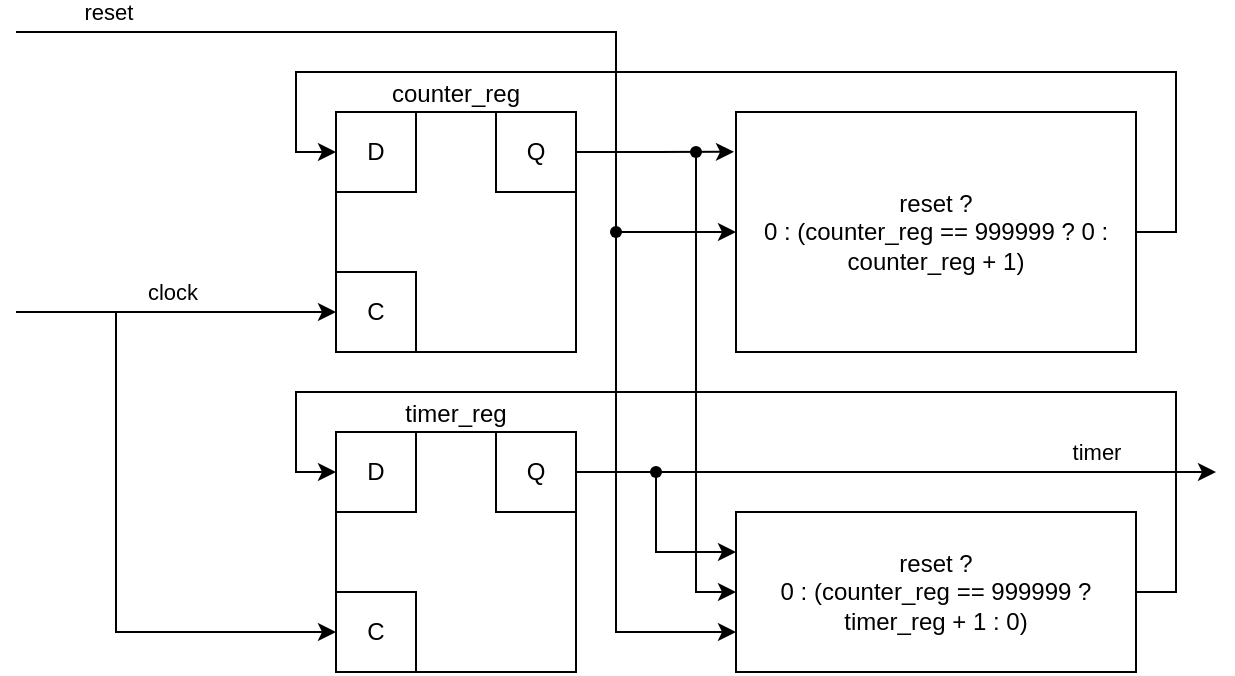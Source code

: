 <mxfile version="18.1.3" type="device"><diagram id="TpBVVl54apx2_pV-ZoiW" name="Page-1"><mxGraphModel dx="946" dy="588" grid="1" gridSize="10" guides="1" tooltips="1" connect="1" arrows="1" fold="1" page="1" pageScale="1" pageWidth="1100" pageHeight="1700" math="0" shadow="0"><root><mxCell id="0"/><mxCell id="1" parent="0"/><mxCell id="2r-YUm5jdzblUkI0d3bq-1" value="counter_reg" style="rounded=0;whiteSpace=wrap;html=1;fillColor=none;labelPosition=center;verticalLabelPosition=top;align=center;verticalAlign=bottom;" parent="1" vertex="1"><mxGeometry x="240" y="120" width="120" height="120" as="geometry"/></mxCell><mxCell id="2r-YUm5jdzblUkI0d3bq-2" value="D" style="rounded=0;whiteSpace=wrap;html=1;fillColor=none;" parent="1" vertex="1"><mxGeometry x="240" y="120" width="40" height="40" as="geometry"/></mxCell><mxCell id="2r-YUm5jdzblUkI0d3bq-3" value="C" style="rounded=0;whiteSpace=wrap;html=1;fillColor=none;" parent="1" vertex="1"><mxGeometry x="240" y="200" width="40" height="40" as="geometry"/></mxCell><mxCell id="2r-YUm5jdzblUkI0d3bq-15" style="edgeStyle=orthogonalEdgeStyle;rounded=0;orthogonalLoop=1;jettySize=auto;html=1;exitX=1;exitY=0.5;exitDx=0;exitDy=0;entryX=-0.005;entryY=0.166;entryDx=0;entryDy=0;entryPerimeter=0;" parent="1" source="2r-YUm5jdzblUkI0d3bq-4" target="2r-YUm5jdzblUkI0d3bq-14" edge="1"><mxGeometry relative="1" as="geometry"/></mxCell><mxCell id="2r-YUm5jdzblUkI0d3bq-4" value="Q" style="rounded=0;whiteSpace=wrap;html=1;fillColor=none;" parent="1" vertex="1"><mxGeometry x="320" y="120" width="40" height="40" as="geometry"/></mxCell><mxCell id="2r-YUm5jdzblUkI0d3bq-5" value="" style="endArrow=classic;html=1;rounded=0;entryX=0;entryY=0.5;entryDx=0;entryDy=0;" parent="1" target="2r-YUm5jdzblUkI0d3bq-3" edge="1"><mxGeometry width="50" height="50" relative="1" as="geometry"><mxPoint x="80" y="220" as="sourcePoint"/><mxPoint x="390" y="250" as="targetPoint"/></mxGeometry></mxCell><mxCell id="2r-YUm5jdzblUkI0d3bq-6" value="clock" style="edgeLabel;html=1;align=center;verticalAlign=middle;resizable=0;points=[];" parent="2r-YUm5jdzblUkI0d3bq-5" vertex="1" connectable="0"><mxGeometry x="-0.026" y="-1" relative="1" as="geometry"><mxPoint y="-11" as="offset"/></mxGeometry></mxCell><mxCell id="2r-YUm5jdzblUkI0d3bq-7" value="timer_reg" style="rounded=0;whiteSpace=wrap;html=1;fillColor=none;labelPosition=center;verticalLabelPosition=top;align=center;verticalAlign=bottom;" parent="1" vertex="1"><mxGeometry x="240" y="280" width="120" height="120" as="geometry"/></mxCell><mxCell id="2r-YUm5jdzblUkI0d3bq-8" value="D" style="rounded=0;whiteSpace=wrap;html=1;fillColor=none;" parent="1" vertex="1"><mxGeometry x="240" y="280" width="40" height="40" as="geometry"/></mxCell><mxCell id="2r-YUm5jdzblUkI0d3bq-9" value="C" style="rounded=0;whiteSpace=wrap;html=1;fillColor=none;" parent="1" vertex="1"><mxGeometry x="240" y="360" width="40" height="40" as="geometry"/></mxCell><mxCell id="2r-YUm5jdzblUkI0d3bq-10" value="Q" style="rounded=0;whiteSpace=wrap;html=1;fillColor=none;" parent="1" vertex="1"><mxGeometry x="320" y="280" width="40" height="40" as="geometry"/></mxCell><mxCell id="2r-YUm5jdzblUkI0d3bq-11" value="" style="endArrow=classic;html=1;rounded=0;entryX=0;entryY=0.5;entryDx=0;entryDy=0;" parent="1" target="2r-YUm5jdzblUkI0d3bq-9" edge="1"><mxGeometry width="50" height="50" relative="1" as="geometry"><mxPoint x="130" y="220" as="sourcePoint"/><mxPoint x="330" y="270" as="targetPoint"/><Array as="points"><mxPoint x="130" y="380"/></Array></mxGeometry></mxCell><mxCell id="2r-YUm5jdzblUkI0d3bq-12" value="" style="endArrow=classic;html=1;rounded=0;exitDx=0;exitDy=0;startArrow=none;" parent="1" source="2r-YUm5jdzblUkI0d3bq-25" edge="1"><mxGeometry width="50" height="50" relative="1" as="geometry"><mxPoint x="310" y="320" as="sourcePoint"/><mxPoint x="680" y="300" as="targetPoint"/></mxGeometry></mxCell><mxCell id="2r-YUm5jdzblUkI0d3bq-13" value="timer" style="edgeLabel;html=1;align=center;verticalAlign=middle;resizable=0;points=[];" parent="2r-YUm5jdzblUkI0d3bq-12" vertex="1" connectable="0"><mxGeometry x="0.432" relative="1" as="geometry"><mxPoint x="19" y="-10" as="offset"/></mxGeometry></mxCell><mxCell id="2r-YUm5jdzblUkI0d3bq-19" style="edgeStyle=orthogonalEdgeStyle;rounded=0;orthogonalLoop=1;jettySize=auto;html=1;exitX=1;exitY=0.5;exitDx=0;exitDy=0;entryX=0;entryY=0.5;entryDx=0;entryDy=0;" parent="1" source="2r-YUm5jdzblUkI0d3bq-14" target="2r-YUm5jdzblUkI0d3bq-2" edge="1"><mxGeometry relative="1" as="geometry"><Array as="points"><mxPoint x="660" y="180"/><mxPoint x="660" y="100"/><mxPoint x="220" y="100"/><mxPoint x="220" y="140"/></Array></mxGeometry></mxCell><mxCell id="2r-YUm5jdzblUkI0d3bq-14" value="reset ?&lt;br&gt;0 : (counter_reg == 999999 ? 0 : counter_reg + 1)" style="rounded=0;whiteSpace=wrap;html=1;fillColor=none;" parent="1" vertex="1"><mxGeometry x="440" y="120" width="200" height="120" as="geometry"/></mxCell><mxCell id="2r-YUm5jdzblUkI0d3bq-17" value="" style="endArrow=classic;html=1;rounded=0;entryX=0;entryY=0.5;entryDx=0;entryDy=0;startArrow=none;" parent="1" source="2r-YUm5jdzblUkI0d3bq-32" target="2r-YUm5jdzblUkI0d3bq-14" edge="1"><mxGeometry width="50" height="50" relative="1" as="geometry"><mxPoint x="80" y="80" as="sourcePoint"/><mxPoint x="360" y="240" as="targetPoint"/><Array as="points"><mxPoint x="380" y="80"/><mxPoint x="380" y="180"/></Array></mxGeometry></mxCell><mxCell id="2r-YUm5jdzblUkI0d3bq-20" value="reset ?&lt;br&gt;0 : (counter_reg == 999999 ? timer_reg + 1 : 0)" style="rounded=0;whiteSpace=wrap;html=1;fillColor=none;" parent="1" vertex="1"><mxGeometry x="440" y="320" width="200" height="80" as="geometry"/></mxCell><mxCell id="2r-YUm5jdzblUkI0d3bq-21" value="" style="endArrow=classic;html=1;rounded=0;entryX=0;entryY=0.25;entryDx=0;entryDy=0;" parent="1" target="2r-YUm5jdzblUkI0d3bq-20" edge="1"><mxGeometry width="50" height="50" relative="1" as="geometry"><mxPoint x="400" y="300" as="sourcePoint"/><mxPoint x="430" y="240" as="targetPoint"/><Array as="points"><mxPoint x="400" y="340"/></Array></mxGeometry></mxCell><mxCell id="2r-YUm5jdzblUkI0d3bq-22" value="" style="endArrow=classic;html=1;rounded=0;entryX=0;entryY=0.5;entryDx=0;entryDy=0;" parent="1" target="2r-YUm5jdzblUkI0d3bq-20" edge="1"><mxGeometry width="50" height="50" relative="1" as="geometry"><mxPoint x="420" y="140" as="sourcePoint"/><mxPoint x="430" y="240" as="targetPoint"/><Array as="points"><mxPoint x="420" y="360"/></Array></mxGeometry></mxCell><mxCell id="2r-YUm5jdzblUkI0d3bq-23" value="" style="endArrow=classic;html=1;rounded=0;entryX=0;entryY=0.75;entryDx=0;entryDy=0;" parent="1" target="2r-YUm5jdzblUkI0d3bq-20" edge="1"><mxGeometry width="50" height="50" relative="1" as="geometry"><mxPoint x="380" y="180" as="sourcePoint"/><mxPoint x="430" y="240" as="targetPoint"/><Array as="points"><mxPoint x="380" y="380"/></Array></mxGeometry></mxCell><mxCell id="2r-YUm5jdzblUkI0d3bq-24" value="" style="endArrow=classic;html=1;rounded=0;exitX=1;exitY=0.5;exitDx=0;exitDy=0;entryX=0;entryY=0.5;entryDx=0;entryDy=0;" parent="1" source="2r-YUm5jdzblUkI0d3bq-20" target="2r-YUm5jdzblUkI0d3bq-8" edge="1"><mxGeometry width="50" height="50" relative="1" as="geometry"><mxPoint x="390" y="300" as="sourcePoint"/><mxPoint x="440" y="250" as="targetPoint"/><Array as="points"><mxPoint x="660" y="360"/><mxPoint x="660" y="260"/><mxPoint x="220" y="260"/><mxPoint x="220" y="300"/></Array></mxGeometry></mxCell><mxCell id="2r-YUm5jdzblUkI0d3bq-25" value="" style="shape=waypoint;sketch=0;fillStyle=solid;size=6;pointerEvents=1;points=[];fillColor=none;resizable=0;rotatable=0;perimeter=centerPerimeter;snapToPoint=1;" parent="1" vertex="1"><mxGeometry x="380" y="280" width="40" height="40" as="geometry"/></mxCell><mxCell id="2r-YUm5jdzblUkI0d3bq-26" value="" style="endArrow=none;html=1;rounded=0;exitX=1;exitY=0.5;exitDx=0;exitDy=0;" parent="1" source="2r-YUm5jdzblUkI0d3bq-10" target="2r-YUm5jdzblUkI0d3bq-25" edge="1"><mxGeometry width="50" height="50" relative="1" as="geometry"><mxPoint x="360" y="300" as="sourcePoint"/><mxPoint x="680" y="300" as="targetPoint"/></mxGeometry></mxCell><mxCell id="2r-YUm5jdzblUkI0d3bq-28" value="" style="shape=waypoint;sketch=0;fillStyle=solid;size=6;pointerEvents=1;points=[];fillColor=none;resizable=0;rotatable=0;perimeter=centerPerimeter;snapToPoint=1;" parent="1" vertex="1"><mxGeometry x="400" y="120" width="40" height="40" as="geometry"/></mxCell><mxCell id="2r-YUm5jdzblUkI0d3bq-32" value="" style="shape=waypoint;sketch=0;fillStyle=solid;size=6;pointerEvents=1;points=[];fillColor=none;resizable=0;rotatable=0;perimeter=centerPerimeter;snapToPoint=1;" parent="1" vertex="1"><mxGeometry x="360" y="160" width="40" height="40" as="geometry"/></mxCell><mxCell id="2r-YUm5jdzblUkI0d3bq-33" value="" style="endArrow=none;html=1;rounded=0;entryDx=0;entryDy=0;" parent="1" target="2r-YUm5jdzblUkI0d3bq-32" edge="1"><mxGeometry width="50" height="50" relative="1" as="geometry"><mxPoint x="80" y="80" as="sourcePoint"/><mxPoint x="440" y="180" as="targetPoint"/><Array as="points"><mxPoint x="380" y="80"/></Array></mxGeometry></mxCell><mxCell id="2r-YUm5jdzblUkI0d3bq-34" value="reset" style="edgeLabel;html=1;align=center;verticalAlign=middle;resizable=0;points=[];" parent="2r-YUm5jdzblUkI0d3bq-33" vertex="1" connectable="0"><mxGeometry x="-0.115" y="3" relative="1" as="geometry"><mxPoint x="-131" y="-7" as="offset"/></mxGeometry></mxCell></root></mxGraphModel></diagram></mxfile>